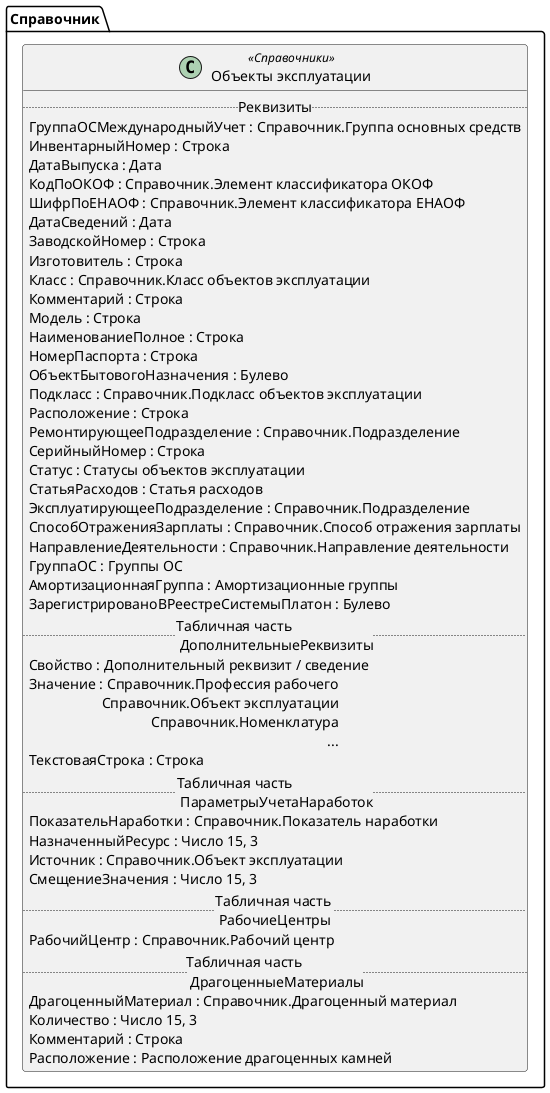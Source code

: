 ﻿@startuml ОбъектыЭксплуатации
'!include templates.wsd
'..\include templates.wsd
class Справочник.ОбъектыЭксплуатации as "Объекты эксплуатации" <<Справочники>>
{
..Реквизиты..
ГруппаОСМеждународныйУчет : Справочник.Группа основных средств
ИнвентарныйНомер : Строка
ДатаВыпуска : Дата
КодПоОКОФ : Справочник.Элемент классификатора ОКОФ
ШифрПоЕНАОФ : Справочник.Элемент классификатора ЕНАОФ
ДатаСведений : Дата
ЗаводскойНомер : Строка
Изготовитель : Строка
Класс : Справочник.Класс объектов эксплуатации
Комментарий : Строка
Модель : Строка
НаименованиеПолное : Строка
НомерПаспорта : Строка
ОбъектБытовогоНазначения : Булево
Подкласс : Справочник.Подкласс объектов эксплуатации
Расположение : Строка
РемонтирующееПодразделение : Справочник.Подразделение
СерийныйНомер : Строка
Статус : Статусы объектов эксплуатации
СтатьяРасходов : Статья расходов
ЭксплуатирующееПодразделение : Справочник.Подразделение
СпособОтраженияЗарплаты : Справочник.Способ отражения зарплаты
НаправлениеДеятельности : Справочник.Направление деятельности
ГруппаОС : Группы ОС
АмортизационнаяГруппа : Амортизационные группы
ЗарегистрированоВРеестреСистемыПлатон : Булево
..Табличная часть \n ДополнительныеРеквизиты..
Свойство : Дополнительный реквизит / сведение
Значение : Справочник.Профессия рабочего\rСправочник.Объект эксплуатации\rСправочник.Номенклатура\r...
ТекстоваяСтрока : Строка
..Табличная часть \n ПараметрыУчетаНаработок..
ПоказательНаработки : Справочник.Показатель наработки
НазначенныйРесурс : Число 15, 3
Источник : Справочник.Объект эксплуатации
СмещениеЗначения : Число 15, 3
..Табличная часть \n РабочиеЦентры..
РабочийЦентр : Справочник.Рабочий центр
..Табличная часть \n ДрагоценныеМатериалы..
ДрагоценныйМатериал : Справочник.Драгоценный материал
Количество : Число 15, 3
Комментарий : Строка
Расположение : Расположение драгоценных камней
}
@enduml
